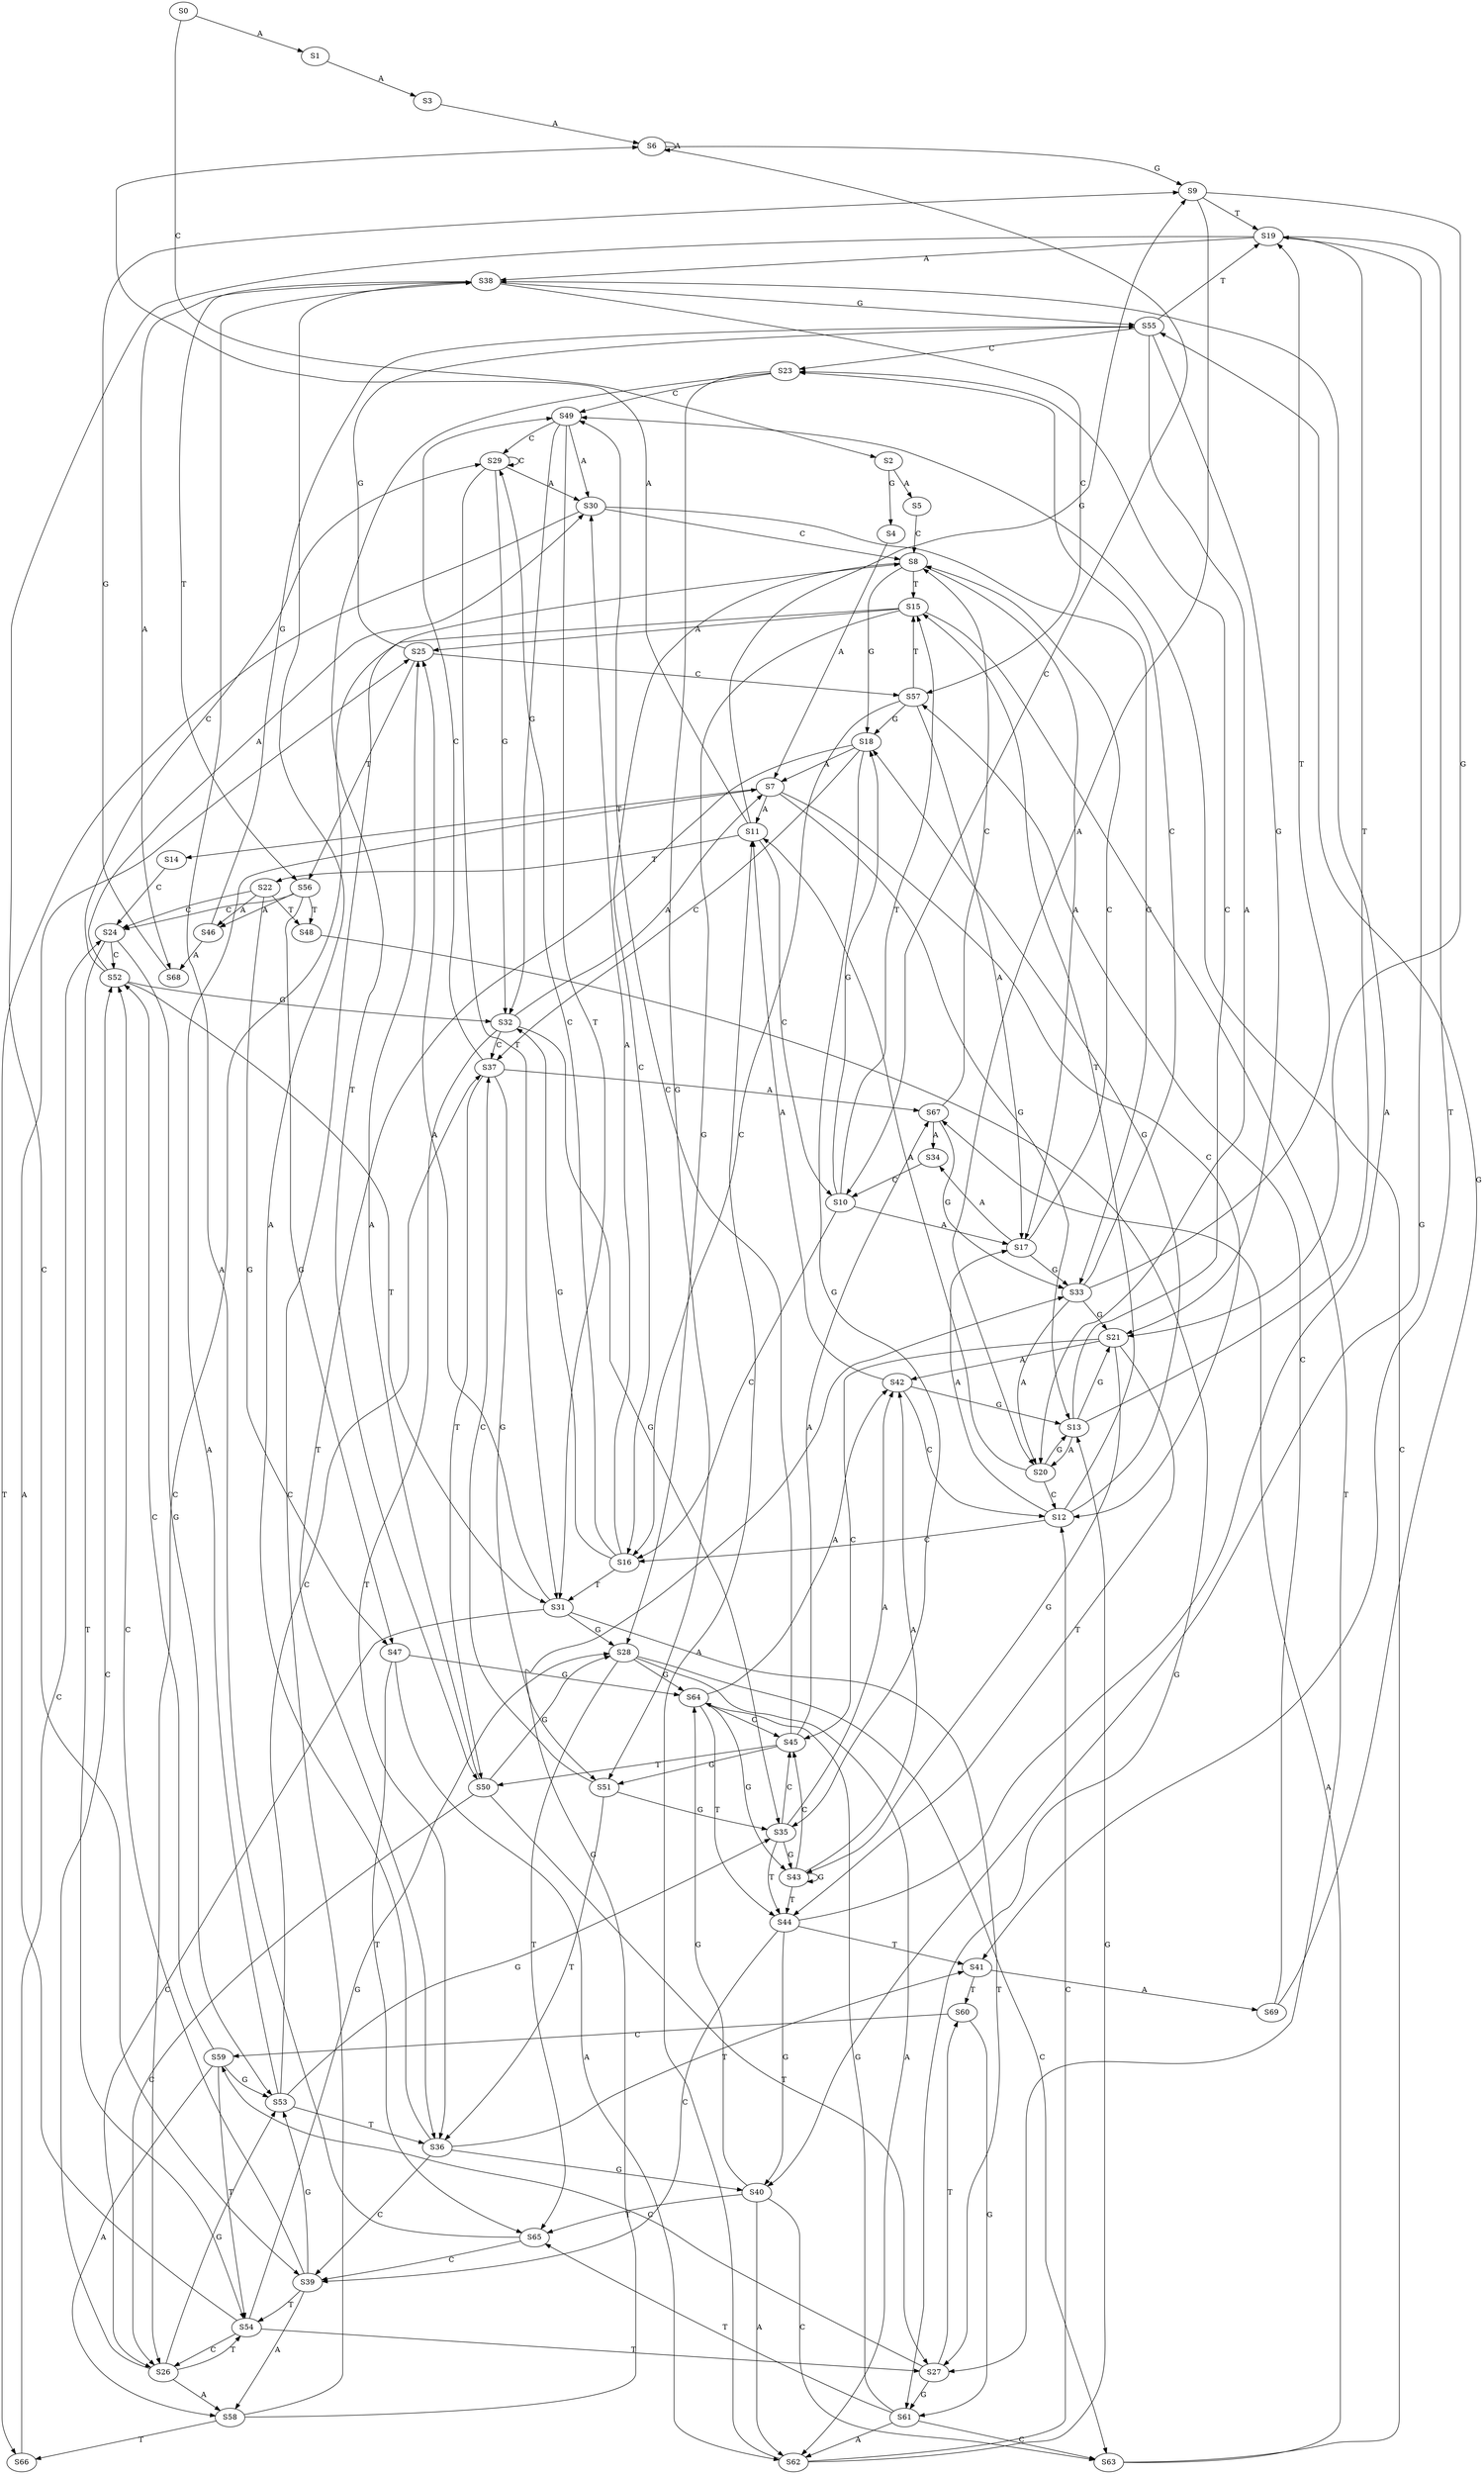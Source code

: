 strict digraph  {
	S0 -> S1 [ label = A ];
	S0 -> S2 [ label = C ];
	S1 -> S3 [ label = A ];
	S2 -> S4 [ label = G ];
	S2 -> S5 [ label = A ];
	S3 -> S6 [ label = A ];
	S4 -> S7 [ label = A ];
	S5 -> S8 [ label = C ];
	S6 -> S9 [ label = G ];
	S6 -> S10 [ label = C ];
	S6 -> S6 [ label = A ];
	S7 -> S11 [ label = A ];
	S7 -> S12 [ label = C ];
	S7 -> S13 [ label = G ];
	S7 -> S14 [ label = T ];
	S8 -> S15 [ label = T ];
	S8 -> S16 [ label = C ];
	S8 -> S17 [ label = A ];
	S8 -> S18 [ label = G ];
	S9 -> S19 [ label = T ];
	S9 -> S20 [ label = A ];
	S9 -> S21 [ label = G ];
	S10 -> S17 [ label = A ];
	S10 -> S16 [ label = C ];
	S10 -> S18 [ label = G ];
	S10 -> S15 [ label = T ];
	S11 -> S22 [ label = T ];
	S11 -> S10 [ label = C ];
	S11 -> S6 [ label = A ];
	S11 -> S9 [ label = G ];
	S12 -> S15 [ label = T ];
	S12 -> S18 [ label = G ];
	S12 -> S16 [ label = C ];
	S12 -> S17 [ label = A ];
	S13 -> S19 [ label = T ];
	S13 -> S20 [ label = A ];
	S13 -> S21 [ label = G ];
	S13 -> S23 [ label = C ];
	S14 -> S24 [ label = C ];
	S15 -> S25 [ label = A ];
	S15 -> S26 [ label = C ];
	S15 -> S27 [ label = T ];
	S15 -> S28 [ label = G ];
	S16 -> S29 [ label = C ];
	S16 -> S30 [ label = A ];
	S16 -> S31 [ label = T ];
	S16 -> S32 [ label = G ];
	S17 -> S33 [ label = G ];
	S17 -> S8 [ label = C ];
	S17 -> S34 [ label = A ];
	S18 -> S35 [ label = G ];
	S18 -> S7 [ label = A ];
	S18 -> S36 [ label = T ];
	S18 -> S37 [ label = C ];
	S19 -> S38 [ label = A ];
	S19 -> S39 [ label = C ];
	S19 -> S40 [ label = G ];
	S19 -> S41 [ label = T ];
	S20 -> S11 [ label = A ];
	S20 -> S12 [ label = C ];
	S20 -> S13 [ label = G ];
	S21 -> S42 [ label = A ];
	S21 -> S43 [ label = G ];
	S21 -> S44 [ label = T ];
	S21 -> S45 [ label = C ];
	S22 -> S46 [ label = A ];
	S22 -> S24 [ label = C ];
	S22 -> S47 [ label = G ];
	S22 -> S48 [ label = T ];
	S23 -> S49 [ label = C ];
	S23 -> S50 [ label = T ];
	S23 -> S51 [ label = G ];
	S24 -> S52 [ label = C ];
	S24 -> S53 [ label = G ];
	S24 -> S54 [ label = T ];
	S25 -> S55 [ label = G ];
	S25 -> S56 [ label = T ];
	S25 -> S57 [ label = C ];
	S26 -> S54 [ label = T ];
	S26 -> S53 [ label = G ];
	S26 -> S52 [ label = C ];
	S26 -> S58 [ label = A ];
	S27 -> S59 [ label = C ];
	S27 -> S60 [ label = T ];
	S27 -> S61 [ label = G ];
	S28 -> S62 [ label = A ];
	S28 -> S63 [ label = C ];
	S28 -> S64 [ label = G ];
	S28 -> S65 [ label = T ];
	S29 -> S32 [ label = G ];
	S29 -> S29 [ label = C ];
	S29 -> S30 [ label = A ];
	S29 -> S31 [ label = T ];
	S30 -> S33 [ label = G ];
	S30 -> S66 [ label = T ];
	S30 -> S8 [ label = C ];
	S31 -> S28 [ label = G ];
	S31 -> S25 [ label = A ];
	S31 -> S26 [ label = C ];
	S31 -> S27 [ label = T ];
	S32 -> S7 [ label = A ];
	S32 -> S35 [ label = G ];
	S32 -> S36 [ label = T ];
	S32 -> S37 [ label = C ];
	S33 -> S21 [ label = G ];
	S33 -> S19 [ label = T ];
	S33 -> S20 [ label = A ];
	S33 -> S23 [ label = C ];
	S34 -> S10 [ label = C ];
	S35 -> S42 [ label = A ];
	S35 -> S43 [ label = G ];
	S35 -> S45 [ label = C ];
	S35 -> S44 [ label = T ];
	S36 -> S39 [ label = C ];
	S36 -> S38 [ label = A ];
	S36 -> S40 [ label = G ];
	S36 -> S41 [ label = T ];
	S37 -> S51 [ label = G ];
	S37 -> S50 [ label = T ];
	S37 -> S49 [ label = C ];
	S37 -> S67 [ label = A ];
	S38 -> S56 [ label = T ];
	S38 -> S55 [ label = G ];
	S38 -> S68 [ label = A ];
	S38 -> S57 [ label = C ];
	S39 -> S54 [ label = T ];
	S39 -> S53 [ label = G ];
	S39 -> S58 [ label = A ];
	S39 -> S52 [ label = C ];
	S40 -> S65 [ label = T ];
	S40 -> S64 [ label = G ];
	S40 -> S62 [ label = A ];
	S40 -> S63 [ label = C ];
	S41 -> S69 [ label = A ];
	S41 -> S60 [ label = T ];
	S42 -> S11 [ label = A ];
	S42 -> S12 [ label = C ];
	S42 -> S13 [ label = G ];
	S43 -> S44 [ label = T ];
	S43 -> S45 [ label = C ];
	S43 -> S43 [ label = G ];
	S43 -> S42 [ label = A ];
	S44 -> S38 [ label = A ];
	S44 -> S39 [ label = C ];
	S44 -> S40 [ label = G ];
	S44 -> S41 [ label = T ];
	S45 -> S50 [ label = T ];
	S45 -> S49 [ label = C ];
	S45 -> S67 [ label = A ];
	S45 -> S51 [ label = G ];
	S46 -> S55 [ label = G ];
	S46 -> S68 [ label = A ];
	S47 -> S64 [ label = G ];
	S47 -> S62 [ label = A ];
	S47 -> S65 [ label = T ];
	S48 -> S61 [ label = G ];
	S49 -> S32 [ label = G ];
	S49 -> S30 [ label = A ];
	S49 -> S31 [ label = T ];
	S49 -> S29 [ label = C ];
	S50 -> S25 [ label = A ];
	S50 -> S26 [ label = C ];
	S50 -> S27 [ label = T ];
	S50 -> S28 [ label = G ];
	S51 -> S35 [ label = G ];
	S51 -> S37 [ label = C ];
	S51 -> S36 [ label = T ];
	S52 -> S29 [ label = C ];
	S52 -> S30 [ label = A ];
	S52 -> S31 [ label = T ];
	S52 -> S32 [ label = G ];
	S53 -> S35 [ label = G ];
	S53 -> S36 [ label = T ];
	S53 -> S37 [ label = C ];
	S53 -> S7 [ label = A ];
	S54 -> S28 [ label = G ];
	S54 -> S26 [ label = C ];
	S54 -> S25 [ label = A ];
	S54 -> S27 [ label = T ];
	S55 -> S19 [ label = T ];
	S55 -> S20 [ label = A ];
	S55 -> S23 [ label = C ];
	S55 -> S21 [ label = G ];
	S56 -> S24 [ label = C ];
	S56 -> S46 [ label = A ];
	S56 -> S48 [ label = T ];
	S56 -> S47 [ label = G ];
	S57 -> S18 [ label = G ];
	S57 -> S15 [ label = T ];
	S57 -> S16 [ label = C ];
	S57 -> S17 [ label = A ];
	S58 -> S66 [ label = T ];
	S58 -> S8 [ label = C ];
	S58 -> S33 [ label = G ];
	S59 -> S58 [ label = A ];
	S59 -> S54 [ label = T ];
	S59 -> S52 [ label = C ];
	S59 -> S53 [ label = G ];
	S60 -> S61 [ label = G ];
	S60 -> S59 [ label = C ];
	S61 -> S64 [ label = G ];
	S61 -> S63 [ label = C ];
	S61 -> S65 [ label = T ];
	S61 -> S62 [ label = A ];
	S62 -> S13 [ label = G ];
	S62 -> S12 [ label = C ];
	S62 -> S11 [ label = A ];
	S63 -> S49 [ label = C ];
	S63 -> S67 [ label = A ];
	S64 -> S43 [ label = G ];
	S64 -> S45 [ label = C ];
	S64 -> S42 [ label = A ];
	S64 -> S44 [ label = T ];
	S65 -> S39 [ label = C ];
	S65 -> S38 [ label = A ];
	S66 -> S24 [ label = C ];
	S67 -> S33 [ label = G ];
	S67 -> S8 [ label = C ];
	S67 -> S34 [ label = A ];
	S68 -> S9 [ label = G ];
	S69 -> S57 [ label = C ];
	S69 -> S55 [ label = G ];
}
